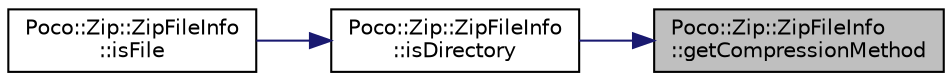 digraph "Poco::Zip::ZipFileInfo::getCompressionMethod"
{
 // LATEX_PDF_SIZE
  edge [fontname="Helvetica",fontsize="10",labelfontname="Helvetica",labelfontsize="10"];
  node [fontname="Helvetica",fontsize="10",shape=record];
  rankdir="RL";
  Node1 [label="Poco::Zip::ZipFileInfo\l::getCompressionMethod",height=0.2,width=0.4,color="black", fillcolor="grey75", style="filled", fontcolor="black",tooltip="Where on the disk starts the localheader. Combined with the disk number gives the exact location of t..."];
  Node1 -> Node2 [dir="back",color="midnightblue",fontsize="10",style="solid"];
  Node2 [label="Poco::Zip::ZipFileInfo\l::isDirectory",height=0.2,width=0.4,color="black", fillcolor="white", style="filled",URL="$classPoco_1_1Zip_1_1ZipFileInfo.html#accefbc9913c253cd783fb550f574beed",tooltip=" "];
  Node2 -> Node3 [dir="back",color="midnightblue",fontsize="10",style="solid"];
  Node3 [label="Poco::Zip::ZipFileInfo\l::isFile",height=0.2,width=0.4,color="black", fillcolor="white", style="filled",URL="$classPoco_1_1Zip_1_1ZipFileInfo.html#af8950a505c668a53ca5a5d13d9d35fb8",tooltip=" "];
}
